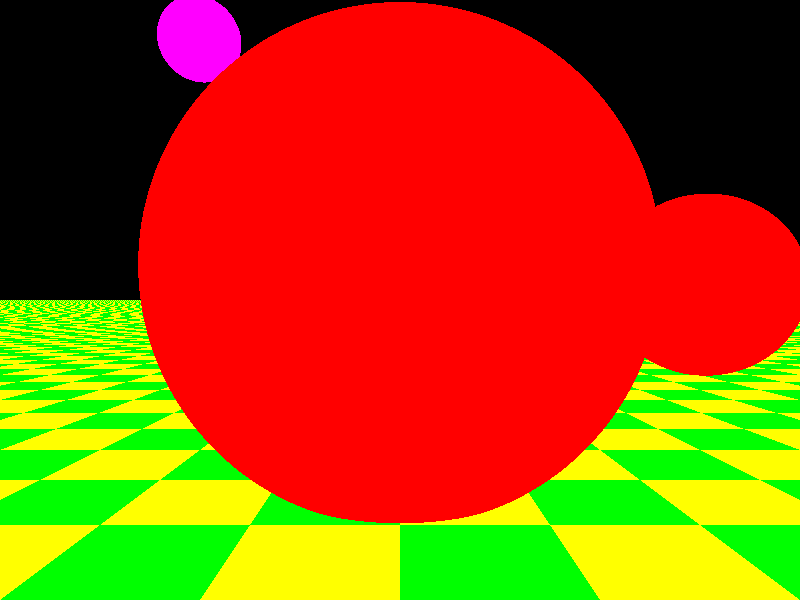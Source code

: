 // Persistence Of Vision raytracer version 2.0 sample file.#include "colors.inc"camera {   location  <0, 20, -100>   direction <0,  0,    1>   up        <0,  1,    0>   right   <4/3,  0,    0>}fog {colour red 0.2 green 0.2 blue 0.2 distance 200}/* Put down the beloved famous raytrace green/yellow checkered floor */plane { y, -10   pigment {      checker colour Yellow colour Green      scale 20   }   finish {      ambient 0.2      diffuse 0.8   }}sphere { <0, 25, 0>, 40   pigment {Red}   finish {      ambient 0.2      diffuse 0.6      phong 1.0      phong_size 20   }}sphere { <-100, 150, 200>,  20   pigment {Magenta}   finish {      ambient 0.2      diffuse 0.6      phong 1.0      phong_size 20   }}sphere { <100, 25, 100>, 30   pigment {Red}   finish {      ambient 0.2      diffuse 0.6      phong 1.0      phong_size 20   }}light_source {<100, 120, 40> colour White}